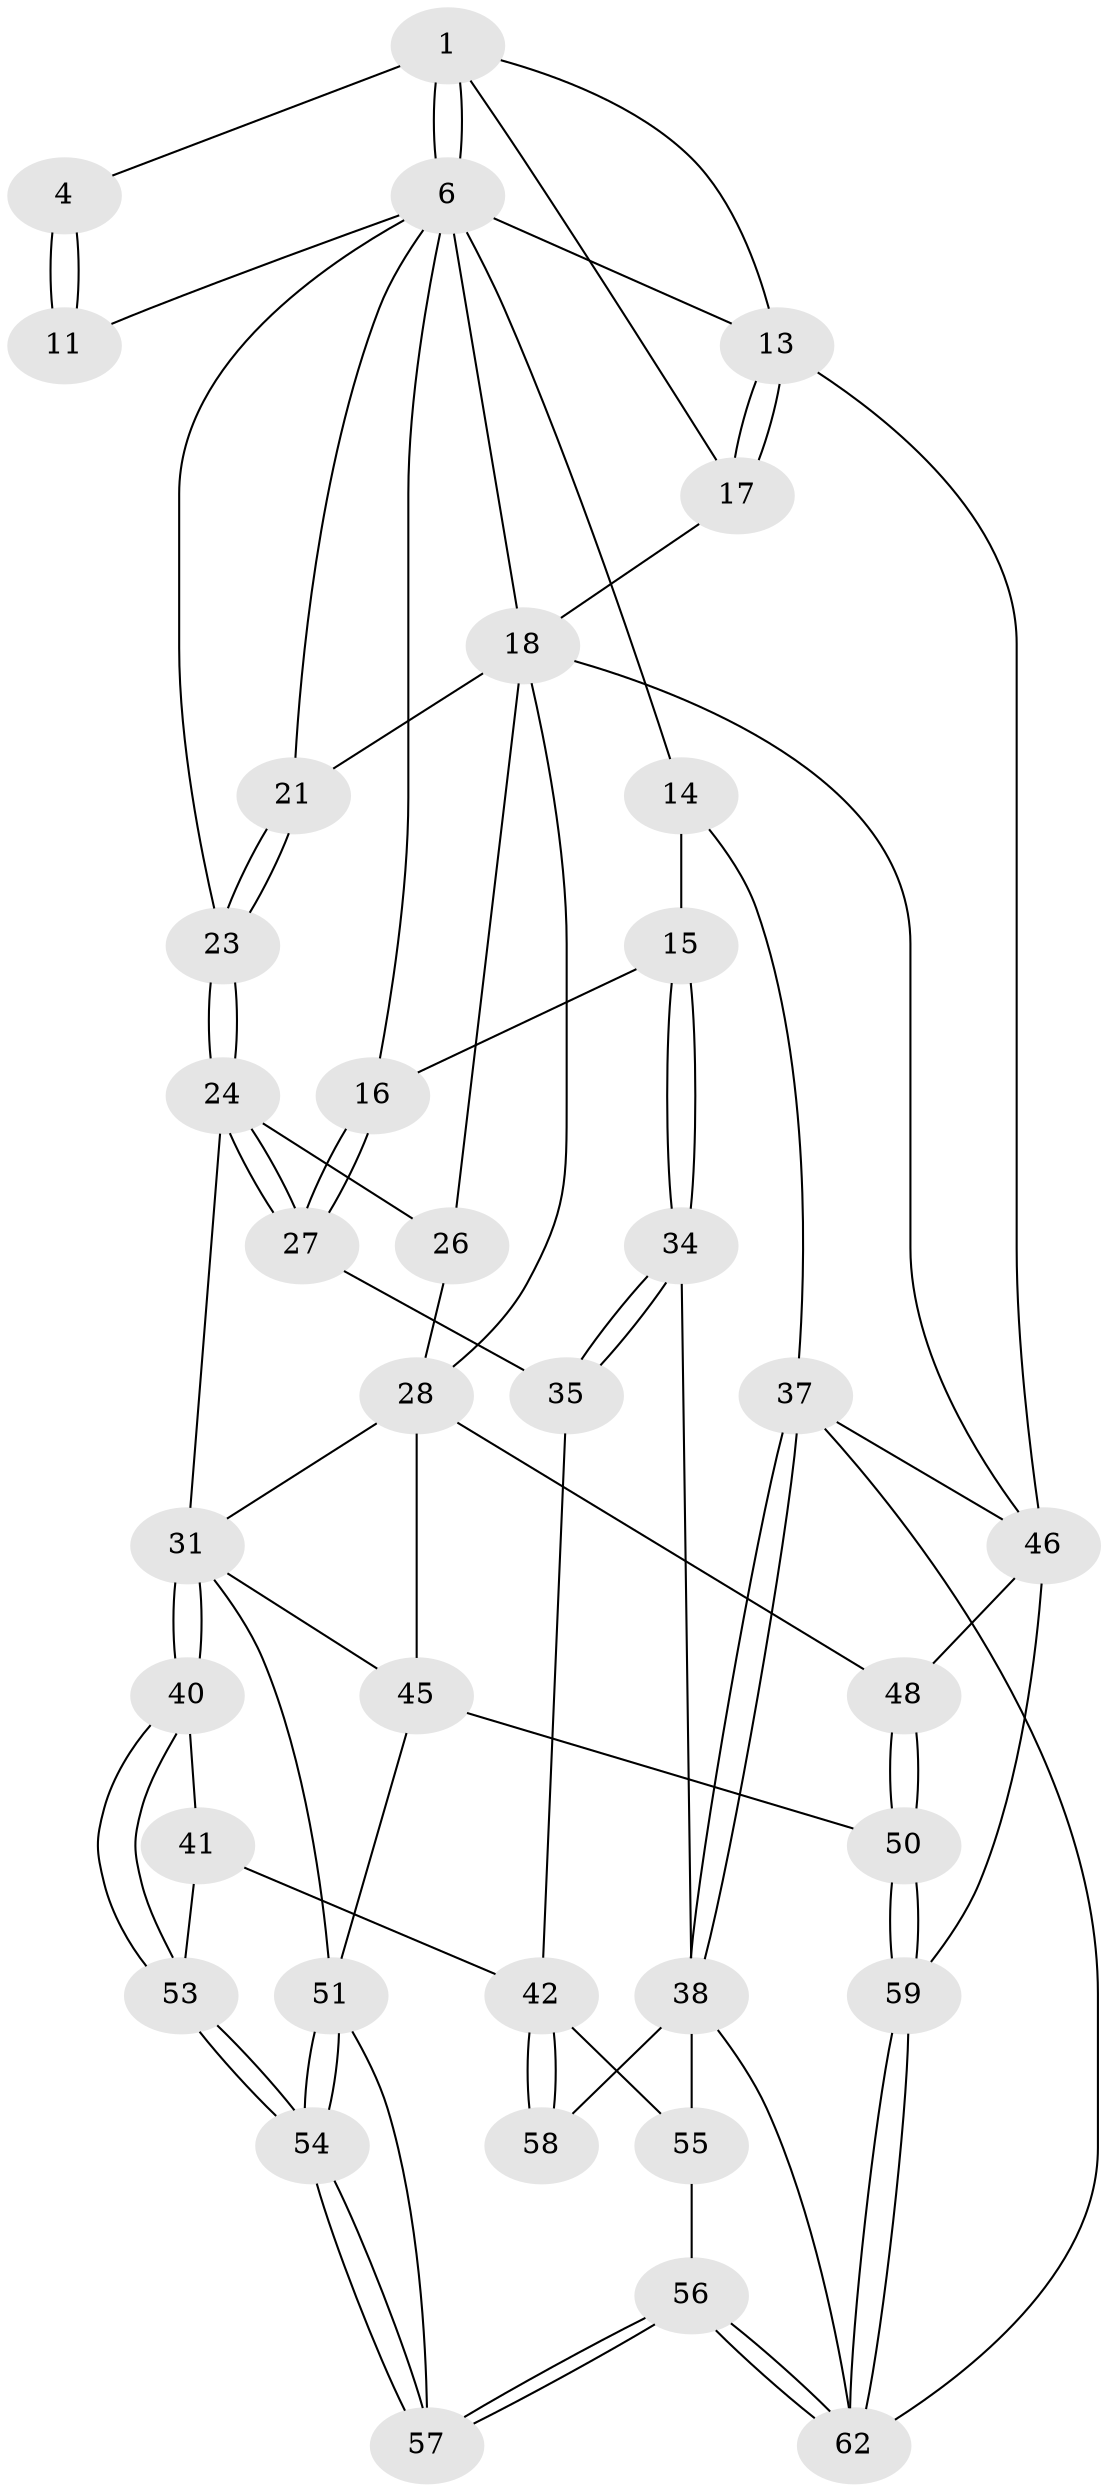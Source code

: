 // original degree distribution, {3: 0.047619047619047616, 4: 0.2698412698412698, 5: 0.42857142857142855, 6: 0.25396825396825395}
// Generated by graph-tools (version 1.1) at 2025/21/03/04/25 18:21:15]
// undirected, 37 vertices, 87 edges
graph export_dot {
graph [start="1"]
  node [color=gray90,style=filled];
  1 [pos="+0.4935398699358375+0",super="+2"];
  4 [pos="+0.2708785656800822+0.2383357320172235",super="+5"];
  6 [pos="+0.6145739194880009+0",super="+7+12"];
  11 [pos="+0.34079839388609096+0.3116102945064603"];
  13 [pos="+0+0"];
  14 [pos="+1+0.33705687361355585"];
  15 [pos="+1+0.34377921740933787"];
  16 [pos="+0.7433392547282215+0.30310850000651535"];
  17 [pos="+0+0.3572563094727008"];
  18 [pos="+0.16322853575937535+0.455045647544793",super="+22+19"];
  21 [pos="+0.36291607961679434+0.4878787078962898"];
  23 [pos="+0.4166057217955497+0.5324201893464333"];
  24 [pos="+0.4320953925690272+0.6060736788931542",super="+25"];
  26 [pos="+0.3069571543036896+0.600863229088924"];
  27 [pos="+0.6951006182395943+0.5203757492244757"];
  28 [pos="+0.2709825160317317+0.6298870357488743",super="+29"];
  31 [pos="+0.43498528784631496+0.6560077532298063",super="+32"];
  34 [pos="+1+0.7333750065593371"];
  35 [pos="+0.7918464427536015+0.7008405310969208",super="+36"];
  37 [pos="+1+1"];
  38 [pos="+1+1",super="+39+60"];
  40 [pos="+0.5071831083003743+0.7467851655971952"];
  41 [pos="+0.6534766245184414+0.5943966623606809",super="+44"];
  42 [pos="+0.7589895766407208+0.7590878444242004",super="+43"];
  45 [pos="+0.2585316443761156+0.7105900068804848",super="+49"];
  46 [pos="+0+0.5877225736651726",super="+47"];
  48 [pos="+0.13141932141796153+0.7190810482959789"];
  50 [pos="+0.15841897276337652+0.9587116019812055"];
  51 [pos="+0.36049980185323566+0.7390077867314455",super="+52"];
  53 [pos="+0.5102369921767388+0.7569549673700051"];
  54 [pos="+0.47839618370797893+0.819893956847557"];
  55 [pos="+0.633877660120503+0.8289929399848835"];
  56 [pos="+0.4727739705930168+0.95308627811104"];
  57 [pos="+0.46045203398006673+0.8572860989704848"];
  58 [pos="+0.7811071577488093+0.8749093867937483"];
  59 [pos="+0.056784293278046336+1"];
  62 [pos="+0.4649831776693087+1",super="+63"];
  1 -- 6;
  1 -- 6;
  1 -- 4;
  1 -- 13;
  1 -- 17;
  4 -- 11 [weight=2];
  4 -- 11;
  6 -- 16;
  6 -- 18;
  6 -- 21;
  6 -- 23;
  6 -- 11;
  6 -- 13;
  6 -- 14;
  13 -- 17;
  13 -- 17;
  13 -- 46;
  14 -- 15;
  14 -- 37;
  15 -- 16;
  15 -- 34;
  15 -- 34;
  16 -- 27;
  16 -- 27;
  17 -- 18;
  18 -- 26;
  18 -- 21;
  18 -- 28;
  18 -- 46;
  21 -- 23;
  21 -- 23;
  23 -- 24;
  23 -- 24;
  24 -- 27;
  24 -- 27;
  24 -- 26;
  24 -- 31;
  26 -- 28;
  27 -- 35;
  28 -- 31;
  28 -- 48;
  28 -- 45;
  31 -- 40;
  31 -- 40;
  31 -- 51;
  31 -- 45;
  34 -- 35;
  34 -- 35;
  34 -- 38;
  35 -- 42;
  37 -- 38;
  37 -- 38;
  37 -- 62;
  37 -- 46;
  38 -- 58 [weight=2];
  38 -- 62;
  38 -- 55;
  40 -- 41;
  40 -- 53;
  40 -- 53;
  41 -- 53;
  41 -- 42;
  42 -- 58;
  42 -- 58;
  42 -- 55;
  45 -- 50;
  45 -- 51;
  46 -- 48;
  46 -- 59;
  48 -- 50;
  48 -- 50;
  50 -- 59;
  50 -- 59;
  51 -- 54;
  51 -- 54;
  51 -- 57;
  53 -- 54;
  53 -- 54;
  54 -- 57;
  54 -- 57;
  55 -- 56;
  56 -- 57;
  56 -- 57;
  56 -- 62;
  56 -- 62;
  59 -- 62;
  59 -- 62;
}
